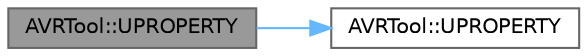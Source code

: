 digraph "AVRTool::UPROPERTY"
{
 // INTERACTIVE_SVG=YES
 // LATEX_PDF_SIZE
  bgcolor="transparent";
  edge [fontname=Helvetica,fontsize=10,labelfontname=Helvetica,labelfontsize=10];
  node [fontname=Helvetica,fontsize=10,shape=box,height=0.2,width=0.4];
  rankdir="LR";
  Node1 [id="Node000001",label="AVRTool::UPROPERTY",height=0.2,width=0.4,color="gray40", fillcolor="grey60", style="filled", fontcolor="black",tooltip="If set to true, then this actor will be able to recieve input delegate callbacks when in the editor."];
  Node1 -> Node2 [id="edge1_Node000001_Node000002",color="steelblue1",style="solid",tooltip=" "];
  Node2 [id="Node000002",label="AVRTool::UPROPERTY",height=0.2,width=0.4,color="grey40", fillcolor="white", style="filled",URL="$d9/d8d/classAVRTool.html#a311648fae92000627f8df17d5314e150",tooltip=" "];
}
